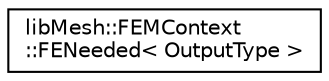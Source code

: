 digraph "类继承关系图"
{
 // INTERACTIVE_SVG=YES
  edge [fontname="Helvetica",fontsize="10",labelfontname="Helvetica",labelfontsize="10"];
  node [fontname="Helvetica",fontsize="10",shape=record];
  rankdir="LR";
  Node1 [label="libMesh::FEMContext\l::FENeeded\< OutputType \>",height=0.2,width=0.4,color="black", fillcolor="white", style="filled",URL="$structlibMesh_1_1FEMContext_1_1FENeeded.html",tooltip="Helper nested class for C++03-compatible &quot;template typedef&quot;. "];
}

